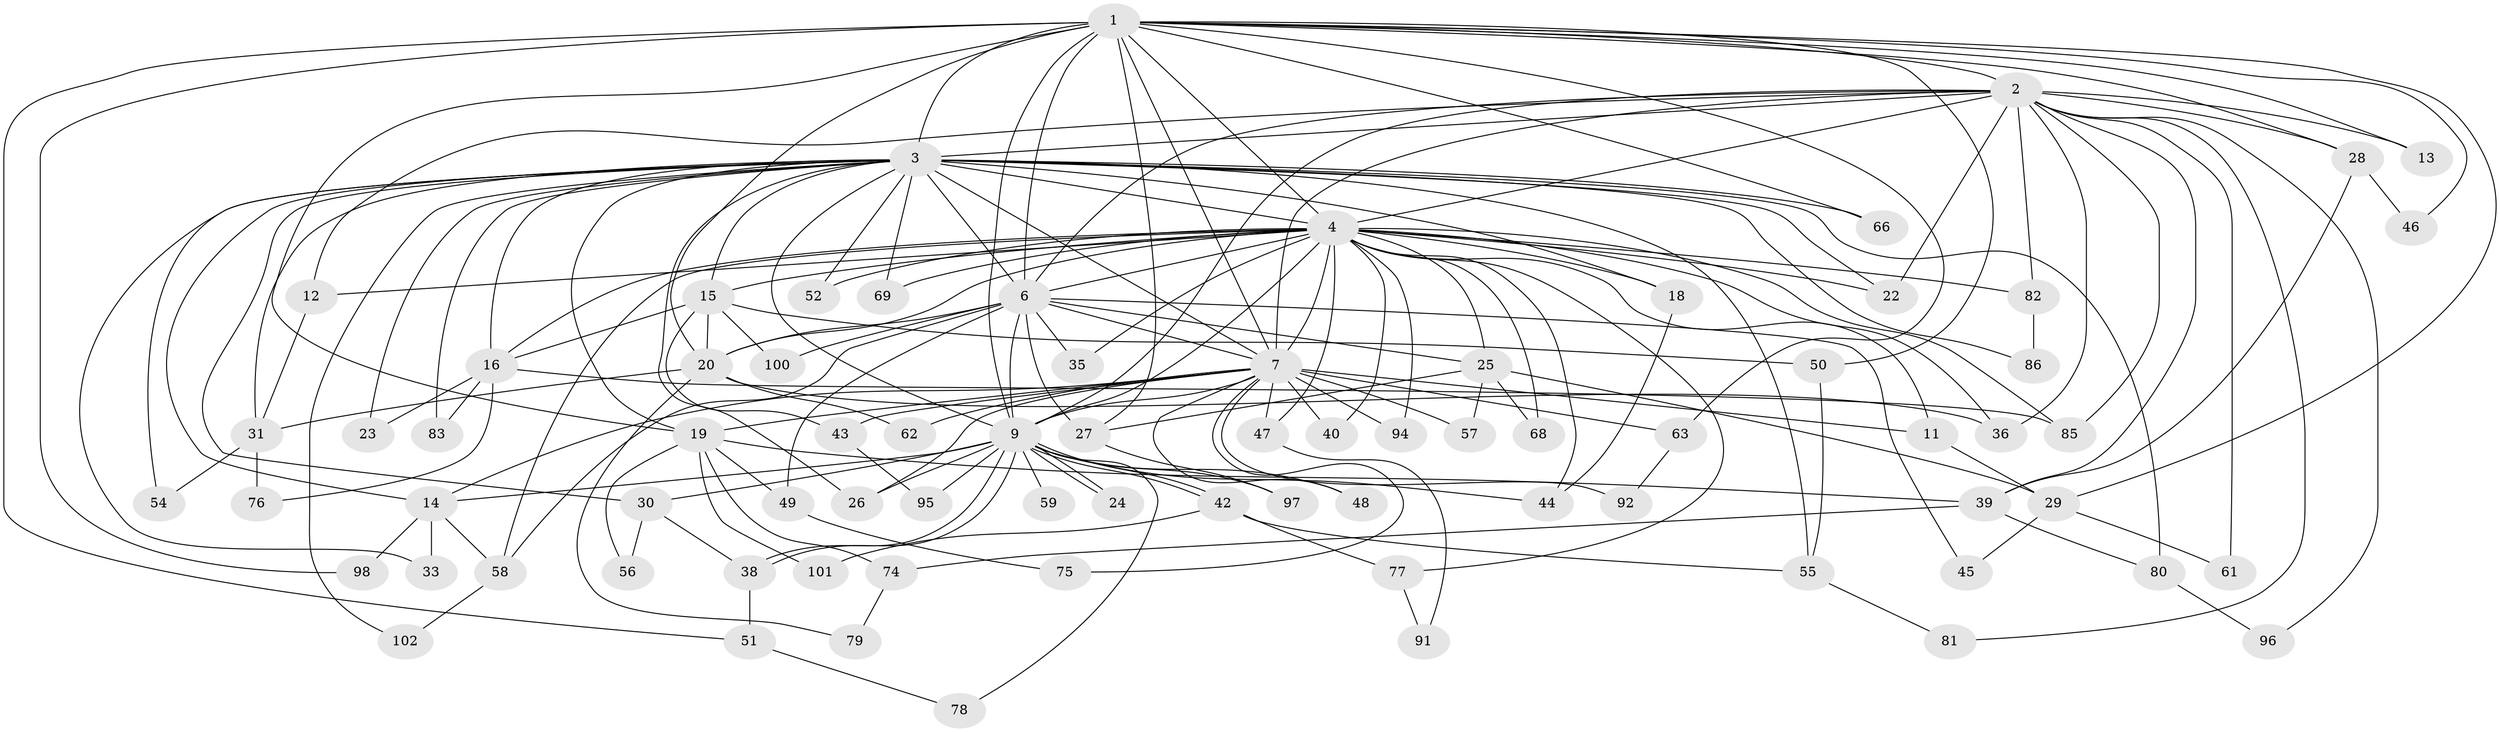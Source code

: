 // Generated by graph-tools (version 1.1) at 2025/23/03/03/25 07:23:37]
// undirected, 77 vertices, 177 edges
graph export_dot {
graph [start="1"]
  node [color=gray90,style=filled];
  1 [super="+73"];
  2 [super="+34"];
  3 [super="+8"];
  4 [super="+5"];
  6 [super="+53"];
  7 [super="+37"];
  9 [super="+10"];
  11;
  12;
  13;
  14 [super="+84"];
  15;
  16 [super="+17"];
  18 [super="+90"];
  19 [super="+41"];
  20 [super="+21"];
  22 [super="+72"];
  23;
  24;
  25 [super="+32"];
  26 [super="+71"];
  27;
  28;
  29 [super="+87"];
  30 [super="+67"];
  31 [super="+89"];
  33;
  35;
  36 [super="+93"];
  38;
  39 [super="+60"];
  40;
  42 [super="+65"];
  43;
  44 [super="+64"];
  45;
  46;
  47;
  48;
  49;
  50;
  51;
  52;
  54;
  55 [super="+88"];
  56;
  57;
  58 [super="+70"];
  59;
  61;
  62;
  63;
  66;
  68;
  69;
  74;
  75;
  76;
  77;
  78;
  79;
  80;
  81;
  82;
  83;
  85 [super="+99"];
  86;
  91;
  92;
  94;
  95;
  96;
  97;
  98;
  100;
  101;
  102;
  1 -- 2;
  1 -- 3 [weight=2];
  1 -- 4 [weight=2];
  1 -- 6;
  1 -- 7;
  1 -- 9 [weight=2];
  1 -- 13;
  1 -- 19;
  1 -- 27;
  1 -- 28;
  1 -- 29;
  1 -- 46;
  1 -- 50;
  1 -- 51;
  1 -- 63;
  1 -- 66;
  1 -- 98;
  1 -- 20;
  2 -- 3 [weight=2];
  2 -- 4 [weight=2];
  2 -- 6 [weight=2];
  2 -- 7;
  2 -- 9 [weight=2];
  2 -- 12;
  2 -- 13;
  2 -- 28;
  2 -- 36;
  2 -- 39;
  2 -- 61;
  2 -- 81;
  2 -- 82;
  2 -- 85;
  2 -- 96;
  2 -- 22;
  3 -- 4 [weight=4];
  3 -- 6 [weight=3];
  3 -- 7 [weight=2];
  3 -- 9 [weight=4];
  3 -- 15;
  3 -- 16;
  3 -- 22;
  3 -- 33;
  3 -- 54;
  3 -- 55;
  3 -- 66;
  3 -- 69;
  3 -- 83;
  3 -- 14;
  3 -- 80;
  3 -- 18;
  3 -- 86;
  3 -- 23;
  3 -- 26;
  3 -- 30;
  3 -- 31;
  3 -- 102;
  3 -- 52;
  3 -- 19;
  4 -- 6 [weight=2];
  4 -- 7 [weight=3];
  4 -- 9 [weight=4];
  4 -- 18;
  4 -- 22;
  4 -- 25;
  4 -- 35;
  4 -- 40;
  4 -- 82;
  4 -- 68;
  4 -- 69;
  4 -- 11;
  4 -- 12;
  4 -- 77;
  4 -- 15;
  4 -- 94;
  4 -- 44;
  4 -- 47;
  4 -- 52;
  4 -- 16;
  4 -- 20;
  4 -- 36;
  4 -- 58;
  4 -- 85;
  6 -- 7;
  6 -- 9 [weight=2];
  6 -- 20;
  6 -- 25;
  6 -- 27;
  6 -- 35;
  6 -- 45;
  6 -- 49;
  6 -- 58;
  6 -- 100;
  7 -- 9 [weight=2];
  7 -- 11;
  7 -- 14;
  7 -- 19;
  7 -- 26;
  7 -- 40;
  7 -- 47;
  7 -- 48;
  7 -- 57;
  7 -- 62;
  7 -- 75;
  7 -- 92;
  7 -- 94;
  7 -- 43;
  7 -- 63;
  9 -- 24;
  9 -- 24;
  9 -- 30;
  9 -- 38;
  9 -- 38;
  9 -- 42;
  9 -- 42;
  9 -- 44 [weight=2];
  9 -- 59 [weight=2];
  9 -- 95;
  9 -- 97;
  9 -- 78;
  9 -- 48;
  9 -- 14;
  9 -- 26;
  11 -- 29;
  12 -- 31;
  14 -- 33;
  14 -- 58;
  14 -- 98;
  15 -- 16;
  15 -- 20;
  15 -- 43;
  15 -- 50;
  15 -- 100;
  16 -- 23;
  16 -- 76;
  16 -- 83;
  16 -- 85;
  18 -- 44;
  19 -- 49;
  19 -- 56;
  19 -- 74;
  19 -- 101;
  19 -- 39;
  20 -- 62;
  20 -- 36;
  20 -- 79;
  20 -- 31;
  25 -- 29;
  25 -- 27;
  25 -- 68;
  25 -- 57;
  27 -- 97;
  28 -- 39;
  28 -- 46;
  29 -- 45;
  29 -- 61;
  30 -- 56;
  30 -- 38;
  31 -- 54;
  31 -- 76;
  38 -- 51;
  39 -- 80;
  39 -- 74;
  42 -- 77;
  42 -- 101;
  42 -- 55;
  43 -- 95;
  47 -- 91;
  49 -- 75;
  50 -- 55;
  51 -- 78;
  55 -- 81;
  58 -- 102;
  63 -- 92;
  74 -- 79;
  77 -- 91;
  80 -- 96;
  82 -- 86;
}

